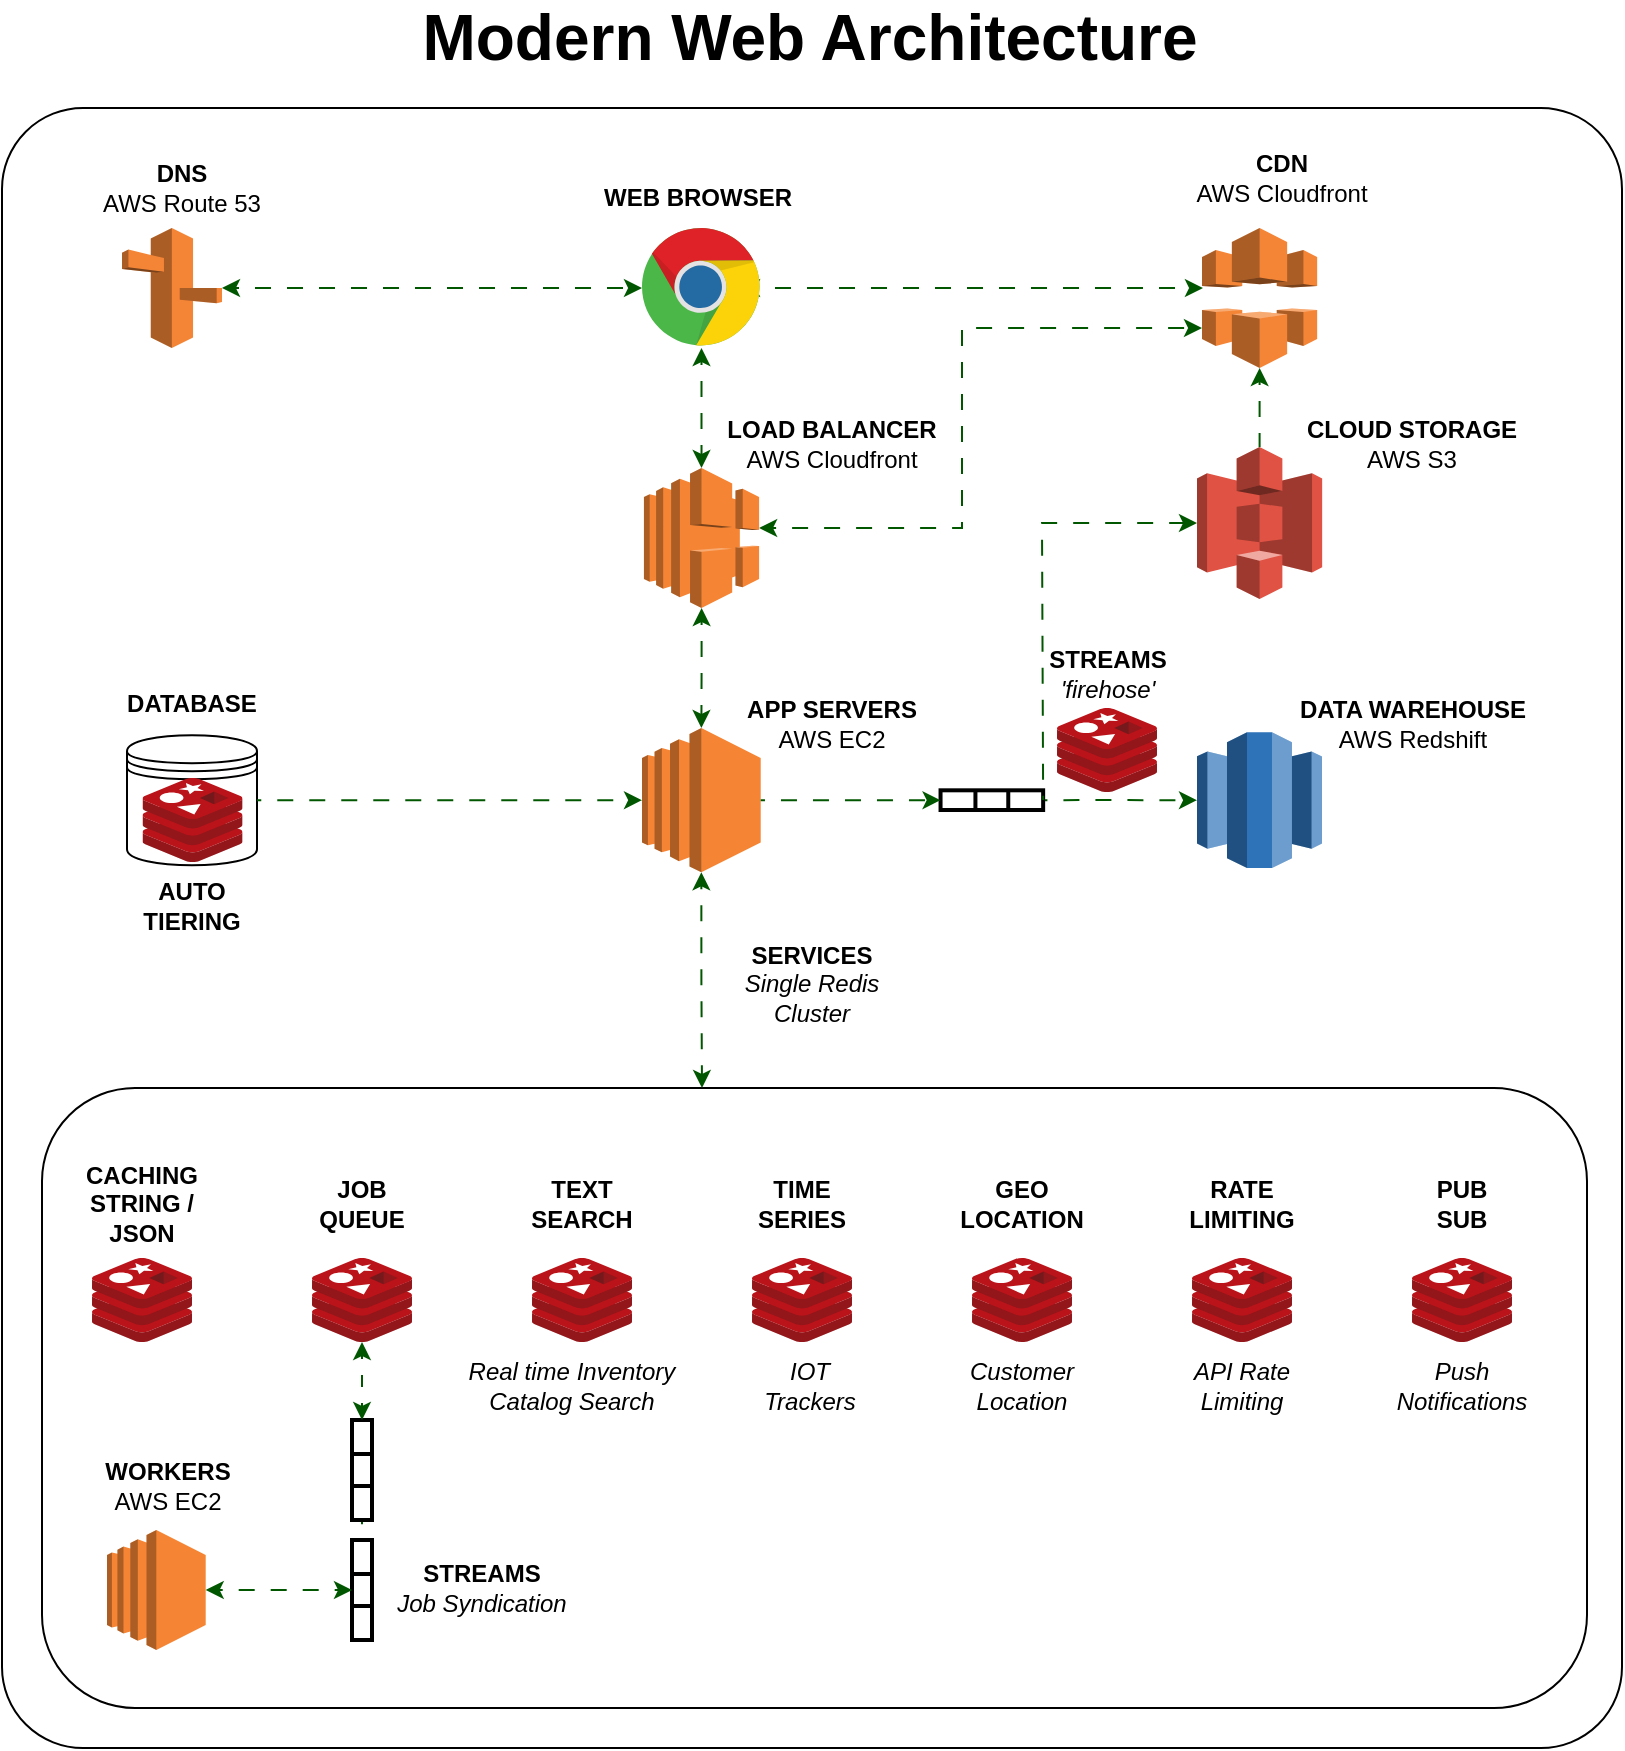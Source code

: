 <mxfile version="22.1.16" type="github">
  <diagram name="Page-1" id="AaMWgPsMxkMeqbZModzo">
    <mxGraphModel dx="977" dy="619" grid="1" gridSize="10" guides="1" tooltips="1" connect="1" arrows="1" fold="1" page="1" pageScale="1" pageWidth="827" pageHeight="1169" math="0" shadow="0">
      <root>
        <mxCell id="0" />
        <mxCell id="1" parent="0" />
        <mxCell id="kEYijuz1bv-vJgQnE_e6-93" value="" style="rounded=1;whiteSpace=wrap;html=1;arcSize=5;" vertex="1" parent="1">
          <mxGeometry x="10" y="60" width="810" height="820" as="geometry" />
        </mxCell>
        <mxCell id="kEYijuz1bv-vJgQnE_e6-61" value="" style="rounded=1;whiteSpace=wrap;html=1;" vertex="1" parent="1">
          <mxGeometry x="30" y="550" width="772.5" height="310" as="geometry" />
        </mxCell>
        <mxCell id="kEYijuz1bv-vJgQnE_e6-85" value="Modern Web Architecture" style="text;strokeColor=none;align=center;fillColor=none;html=1;verticalAlign=middle;whiteSpace=wrap;rounded=0;fontStyle=1;fontSize=32;" vertex="1" parent="1">
          <mxGeometry x="214" y="10" width="400" height="30" as="geometry" />
        </mxCell>
        <mxCell id="kEYijuz1bv-vJgQnE_e6-14" value="" style="shape=datastore;whiteSpace=wrap;html=1;" vertex="1" parent="1">
          <mxGeometry x="72.5" y="373.58" width="65" height="65" as="geometry" />
        </mxCell>
        <mxCell id="kEYijuz1bv-vJgQnE_e6-1" value="" style="outlineConnect=0;dashed=0;verticalLabelPosition=bottom;verticalAlign=top;align=center;html=1;shape=mxgraph.aws3.route_53;fillColor=#F58536;gradientColor=none;" vertex="1" parent="1">
          <mxGeometry x="70" y="120" width="50" height="60" as="geometry" />
        </mxCell>
        <mxCell id="kEYijuz1bv-vJgQnE_e6-2" value="&lt;b&gt;DNS&lt;/b&gt;&lt;br&gt;AWS Route 53" style="text;strokeColor=none;align=center;fillColor=none;html=1;verticalAlign=middle;whiteSpace=wrap;rounded=0;" vertex="1" parent="1">
          <mxGeometry x="40" y="70" width="120" height="60" as="geometry" />
        </mxCell>
        <mxCell id="kEYijuz1bv-vJgQnE_e6-48" style="edgeStyle=orthogonalEdgeStyle;rounded=0;orthogonalLoop=1;jettySize=auto;html=1;startArrow=classic;startFill=1;flowAnimation=1;fillColor=#008a00;strokeColor=#005700;" edge="1" parent="1">
          <mxGeometry relative="1" as="geometry">
            <mxPoint x="610.48" y="150" as="targetPoint" />
            <mxPoint x="380.0" y="150.0" as="sourcePoint" />
          </mxGeometry>
        </mxCell>
        <mxCell id="kEYijuz1bv-vJgQnE_e6-6" value="" style="dashed=0;outlineConnect=0;html=1;align=center;labelPosition=center;verticalLabelPosition=bottom;verticalAlign=top;shape=mxgraph.weblogos.chrome" vertex="1" parent="1">
          <mxGeometry x="330" y="120" width="59.52" height="60" as="geometry" />
        </mxCell>
        <mxCell id="kEYijuz1bv-vJgQnE_e6-43" style="edgeStyle=orthogonalEdgeStyle;rounded=0;orthogonalLoop=1;jettySize=auto;html=1;startArrow=classic;startFill=1;flowAnimation=1;fillColor=#008a00;strokeColor=#005700;" edge="1" parent="1" source="kEYijuz1bv-vJgQnE_e6-1" target="kEYijuz1bv-vJgQnE_e6-6">
          <mxGeometry relative="1" as="geometry" />
        </mxCell>
        <mxCell id="kEYijuz1bv-vJgQnE_e6-7" value="&lt;b&gt;WEB BROWSER&lt;br&gt;&lt;/b&gt;" style="text;strokeColor=none;align=center;fillColor=none;html=1;verticalAlign=middle;whiteSpace=wrap;rounded=0;" vertex="1" parent="1">
          <mxGeometry x="300" y="90" width="116.2" height="30" as="geometry" />
        </mxCell>
        <mxCell id="kEYijuz1bv-vJgQnE_e6-8" value="" style="outlineConnect=0;dashed=0;verticalLabelPosition=bottom;verticalAlign=top;align=center;html=1;shape=mxgraph.aws3.cloudfront;fillColor=#F58536;gradientColor=none;" vertex="1" parent="1">
          <mxGeometry x="610" y="120" width="57.58" height="70" as="geometry" />
        </mxCell>
        <mxCell id="kEYijuz1bv-vJgQnE_e6-9" value="&lt;b&gt;CDN&lt;/b&gt;&lt;br&gt;AWS Cloudfront" style="text;strokeColor=none;align=center;fillColor=none;html=1;verticalAlign=middle;whiteSpace=wrap;rounded=0;" vertex="1" parent="1">
          <mxGeometry x="600" y="70" width="100" height="50" as="geometry" />
        </mxCell>
        <mxCell id="kEYijuz1bv-vJgQnE_e6-47" style="edgeStyle=orthogonalEdgeStyle;rounded=0;orthogonalLoop=1;jettySize=auto;html=1;startArrow=classic;startFill=1;flowAnimation=1;fillColor=#008a00;strokeColor=#005700;" edge="1" parent="1" source="kEYijuz1bv-vJgQnE_e6-10" target="kEYijuz1bv-vJgQnE_e6-8">
          <mxGeometry relative="1" as="geometry">
            <mxPoint x="500" y="190" as="targetPoint" />
            <Array as="points">
              <mxPoint x="490" y="270" />
              <mxPoint x="490" y="170" />
            </Array>
          </mxGeometry>
        </mxCell>
        <mxCell id="kEYijuz1bv-vJgQnE_e6-10" value="" style="outlineConnect=0;dashed=0;verticalLabelPosition=bottom;verticalAlign=top;align=center;html=1;shape=mxgraph.aws3.elastic_load_balancing;fillColor=#F58534;gradientColor=none;" vertex="1" parent="1">
          <mxGeometry x="330.97" y="240" width="57.58" height="70" as="geometry" />
        </mxCell>
        <mxCell id="kEYijuz1bv-vJgQnE_e6-11" value="&lt;b&gt;LOAD BALANCER&lt;/b&gt;&lt;br&gt;AWS Cloudfront" style="text;strokeColor=none;align=center;fillColor=none;html=1;verticalAlign=middle;whiteSpace=wrap;rounded=0;" vertex="1" parent="1">
          <mxGeometry x="370" y="200" width="110" height="55" as="geometry" />
        </mxCell>
        <mxCell id="kEYijuz1bv-vJgQnE_e6-70" style="edgeStyle=orthogonalEdgeStyle;rounded=0;orthogonalLoop=1;jettySize=auto;html=1;exitX=0.5;exitY=1;exitDx=0;exitDy=0;exitPerimeter=0;startArrow=classic;startFill=1;flowAnimation=1;fillColor=#008a00;strokeColor=#005700;" edge="1" parent="1" source="kEYijuz1bv-vJgQnE_e6-12">
          <mxGeometry relative="1" as="geometry">
            <mxPoint x="360" y="550" as="targetPoint" />
          </mxGeometry>
        </mxCell>
        <mxCell id="kEYijuz1bv-vJgQnE_e6-12" value="" style="outlineConnect=0;dashed=0;verticalLabelPosition=bottom;verticalAlign=top;align=center;html=1;shape=mxgraph.aws3.ec2;fillColor=#F58534;gradientColor=none;" vertex="1" parent="1">
          <mxGeometry x="330" y="370" width="59.35" height="72.16" as="geometry" />
        </mxCell>
        <mxCell id="kEYijuz1bv-vJgQnE_e6-46" style="edgeStyle=orthogonalEdgeStyle;rounded=0;orthogonalLoop=1;jettySize=auto;html=1;startArrow=classic;startFill=1;flowAnimation=1;fillColor=#008a00;strokeColor=#005700;" edge="1" parent="1" source="kEYijuz1bv-vJgQnE_e6-10" target="kEYijuz1bv-vJgQnE_e6-12">
          <mxGeometry relative="1" as="geometry" />
        </mxCell>
        <mxCell id="kEYijuz1bv-vJgQnE_e6-13" value="&lt;b&gt;APP SERVERS&lt;/b&gt;&lt;br&gt;AWS EC2" style="text;strokeColor=none;align=center;fillColor=none;html=1;verticalAlign=middle;whiteSpace=wrap;rounded=0;" vertex="1" parent="1">
          <mxGeometry x="370" y="340" width="110" height="55" as="geometry" />
        </mxCell>
        <mxCell id="kEYijuz1bv-vJgQnE_e6-72" style="edgeStyle=orthogonalEdgeStyle;rounded=0;orthogonalLoop=1;jettySize=auto;html=1;exitX=1;exitY=0.5;exitDx=0;exitDy=0;flowAnimation=1;fillColor=#008a00;strokeColor=#005700;" edge="1" parent="1" source="kEYijuz1bv-vJgQnE_e6-14" target="kEYijuz1bv-vJgQnE_e6-12">
          <mxGeometry relative="1" as="geometry" />
        </mxCell>
        <mxCell id="kEYijuz1bv-vJgQnE_e6-15" value="&lt;b&gt;DATABASE&lt;/b&gt;" style="text;strokeColor=none;align=center;fillColor=none;html=1;verticalAlign=middle;whiteSpace=wrap;rounded=0;" vertex="1" parent="1">
          <mxGeometry x="50.27" y="330" width="110" height="55" as="geometry" />
        </mxCell>
        <mxCell id="kEYijuz1bv-vJgQnE_e6-16" value="" style="outlineConnect=0;dashed=0;verticalLabelPosition=bottom;verticalAlign=top;align=center;html=1;shape=mxgraph.aws3.s3;fillColor=#E05243;gradientColor=none;" vertex="1" parent="1">
          <mxGeometry x="607.5" y="229.45" width="62.58" height="76.09" as="geometry" />
        </mxCell>
        <mxCell id="kEYijuz1bv-vJgQnE_e6-51" value="" style="edgeStyle=orthogonalEdgeStyle;rounded=0;orthogonalLoop=1;jettySize=auto;html=1;startArrow=classic;startFill=1;endArrow=none;endFill=0;flowAnimation=1;fillColor=#008a00;strokeColor=#005700;" edge="1" parent="1" source="kEYijuz1bv-vJgQnE_e6-8" target="kEYijuz1bv-vJgQnE_e6-16">
          <mxGeometry relative="1" as="geometry" />
        </mxCell>
        <mxCell id="kEYijuz1bv-vJgQnE_e6-17" value="&lt;b&gt;CLOUD STORAGE&lt;/b&gt;&lt;br&gt;AWS S3" style="text;strokeColor=none;align=center;fillColor=none;html=1;verticalAlign=middle;whiteSpace=wrap;rounded=0;" vertex="1" parent="1">
          <mxGeometry x="660" y="200" width="110" height="55" as="geometry" />
        </mxCell>
        <mxCell id="kEYijuz1bv-vJgQnE_e6-19" value="" style="outlineConnect=0;dashed=0;verticalLabelPosition=bottom;verticalAlign=top;align=center;html=1;shape=mxgraph.aws3.redshift;fillColor=#2E73B8;gradientColor=none;" vertex="1" parent="1">
          <mxGeometry x="607.5" y="372.16" width="62.5" height="67.84" as="geometry" />
        </mxCell>
        <mxCell id="kEYijuz1bv-vJgQnE_e6-20" value="&lt;b&gt;DATA WAREHOUSE&lt;/b&gt;&lt;br&gt;AWS Redshift" style="text;strokeColor=none;align=center;fillColor=none;html=1;verticalAlign=middle;whiteSpace=wrap;rounded=0;" vertex="1" parent="1">
          <mxGeometry x="652.5" y="340" width="125" height="55" as="geometry" />
        </mxCell>
        <mxCell id="kEYijuz1bv-vJgQnE_e6-21" value="" style="image;sketch=0;aspect=fixed;html=1;points=[];align=center;fontSize=12;image=img/lib/mscae/Cache_Redis_Product.svg;" vertex="1" parent="1">
          <mxGeometry x="55" y="635" width="50" height="42" as="geometry" />
        </mxCell>
        <mxCell id="kEYijuz1bv-vJgQnE_e6-22" value="" style="image;sketch=0;aspect=fixed;html=1;points=[];align=center;fontSize=12;image=img/lib/mscae/Cache_Redis_Product.svg;" vertex="1" parent="1">
          <mxGeometry x="165" y="635" width="50" height="42" as="geometry" />
        </mxCell>
        <mxCell id="kEYijuz1bv-vJgQnE_e6-23" value="" style="image;sketch=0;aspect=fixed;html=1;points=[];align=center;fontSize=12;image=img/lib/mscae/Cache_Redis_Product.svg;" vertex="1" parent="1">
          <mxGeometry x="275" y="635" width="50" height="42" as="geometry" />
        </mxCell>
        <mxCell id="kEYijuz1bv-vJgQnE_e6-24" value="" style="image;sketch=0;aspect=fixed;html=1;points=[];align=center;fontSize=12;image=img/lib/mscae/Cache_Redis_Product.svg;" vertex="1" parent="1">
          <mxGeometry x="385" y="635" width="50" height="42" as="geometry" />
        </mxCell>
        <mxCell id="kEYijuz1bv-vJgQnE_e6-25" value="" style="image;sketch=0;aspect=fixed;html=1;points=[];align=center;fontSize=12;image=img/lib/mscae/Cache_Redis_Product.svg;" vertex="1" parent="1">
          <mxGeometry x="495" y="635" width="50" height="42" as="geometry" />
        </mxCell>
        <mxCell id="kEYijuz1bv-vJgQnE_e6-26" value="&lt;b&gt;CACHING&lt;br&gt;STRING / JSON&lt;br&gt;&lt;/b&gt;" style="text;strokeColor=none;align=center;fillColor=none;html=1;verticalAlign=middle;whiteSpace=wrap;rounded=0;" vertex="1" parent="1">
          <mxGeometry x="50" y="580" width="60" height="55" as="geometry" />
        </mxCell>
        <mxCell id="kEYijuz1bv-vJgQnE_e6-27" value="&lt;b&gt;JOB &lt;br&gt;QUEUE&lt;/b&gt;" style="text;strokeColor=none;align=center;fillColor=none;html=1;verticalAlign=middle;whiteSpace=wrap;rounded=0;" vertex="1" parent="1">
          <mxGeometry x="160" y="594" width="60" height="27" as="geometry" />
        </mxCell>
        <mxCell id="kEYijuz1bv-vJgQnE_e6-84" style="edgeStyle=orthogonalEdgeStyle;rounded=0;orthogonalLoop=1;jettySize=auto;html=1;exitX=0.5;exitY=1;exitDx=0;exitDy=0;entryX=0.5;entryY=0;entryDx=0;entryDy=0;endArrow=none;endFill=0;flowAnimation=1;fillColor=#008a00;strokeColor=#005700;" edge="1" parent="1" source="kEYijuz1bv-vJgQnE_e6-28" target="kEYijuz1bv-vJgQnE_e6-29">
          <mxGeometry relative="1" as="geometry" />
        </mxCell>
        <mxCell id="kEYijuz1bv-vJgQnE_e6-28" value="" style="strokeWidth=2;html=1;shape=mxgraph.lean_mapping.buffer_or_safety_stock;" vertex="1" parent="1">
          <mxGeometry x="185" y="716" width="10" height="50" as="geometry" />
        </mxCell>
        <mxCell id="kEYijuz1bv-vJgQnE_e6-79" style="edgeStyle=orthogonalEdgeStyle;rounded=0;orthogonalLoop=1;jettySize=auto;html=1;entryX=0.5;entryY=0;entryDx=0;entryDy=0;startArrow=classic;startFill=1;flowAnimation=1;fillColor=#008a00;strokeColor=#005700;" edge="1" parent="1" source="kEYijuz1bv-vJgQnE_e6-22" target="kEYijuz1bv-vJgQnE_e6-28">
          <mxGeometry relative="1" as="geometry" />
        </mxCell>
        <mxCell id="kEYijuz1bv-vJgQnE_e6-29" value="" style="strokeWidth=2;html=1;shape=mxgraph.lean_mapping.buffer_or_safety_stock;" vertex="1" parent="1">
          <mxGeometry x="185" y="776" width="10" height="50" as="geometry" />
        </mxCell>
        <mxCell id="kEYijuz1bv-vJgQnE_e6-74" style="edgeStyle=orthogonalEdgeStyle;rounded=0;orthogonalLoop=1;jettySize=auto;html=1;entryX=0;entryY=0.5;entryDx=0;entryDy=0;startArrow=classic;startFill=1;flowAnimation=1;fillColor=#008a00;strokeColor=#005700;" edge="1" parent="1" source="kEYijuz1bv-vJgQnE_e6-30" target="kEYijuz1bv-vJgQnE_e6-29">
          <mxGeometry relative="1" as="geometry" />
        </mxCell>
        <mxCell id="kEYijuz1bv-vJgQnE_e6-30" value="" style="outlineConnect=0;dashed=0;verticalLabelPosition=bottom;verticalAlign=top;align=center;html=1;shape=mxgraph.aws3.ec2;fillColor=#F58534;gradientColor=none;" vertex="1" parent="1">
          <mxGeometry x="62.5" y="771" width="49.35" height="60" as="geometry" />
        </mxCell>
        <mxCell id="kEYijuz1bv-vJgQnE_e6-31" value="&lt;b&gt;WORKERS&lt;/b&gt;&lt;br&gt;AWS EC2" style="text;strokeColor=none;align=center;fillColor=none;html=1;verticalAlign=middle;whiteSpace=wrap;rounded=0;" vertex="1" parent="1">
          <mxGeometry x="37.5" y="721" width="110" height="55" as="geometry" />
        </mxCell>
        <mxCell id="kEYijuz1bv-vJgQnE_e6-32" value="&lt;b&gt;TEXT&lt;br&gt;SEARCH&lt;/b&gt;" style="text;strokeColor=none;align=center;fillColor=none;html=1;verticalAlign=middle;whiteSpace=wrap;rounded=0;" vertex="1" parent="1">
          <mxGeometry x="270" y="594" width="60" height="27" as="geometry" />
        </mxCell>
        <mxCell id="kEYijuz1bv-vJgQnE_e6-33" value="&lt;b&gt;TIME&lt;br&gt;SERIES&lt;/b&gt;" style="text;strokeColor=none;align=center;fillColor=none;html=1;verticalAlign=middle;whiteSpace=wrap;rounded=0;" vertex="1" parent="1">
          <mxGeometry x="380" y="594" width="60" height="27" as="geometry" />
        </mxCell>
        <mxCell id="kEYijuz1bv-vJgQnE_e6-34" value="&lt;b&gt;GEO&lt;br&gt;LOCATION&lt;br&gt;&lt;/b&gt;" style="text;strokeColor=none;align=center;fillColor=none;html=1;verticalAlign=middle;whiteSpace=wrap;rounded=0;" vertex="1" parent="1">
          <mxGeometry x="490" y="594" width="60" height="27" as="geometry" />
        </mxCell>
        <mxCell id="kEYijuz1bv-vJgQnE_e6-35" value="&lt;b&gt;RATE&lt;br&gt;LIMITING&lt;br&gt;&lt;/b&gt;" style="text;strokeColor=none;align=center;fillColor=none;html=1;verticalAlign=middle;whiteSpace=wrap;rounded=0;" vertex="1" parent="1">
          <mxGeometry x="600" y="594" width="60" height="27" as="geometry" />
        </mxCell>
        <mxCell id="kEYijuz1bv-vJgQnE_e6-36" value="" style="image;sketch=0;aspect=fixed;html=1;points=[];align=center;fontSize=12;image=img/lib/mscae/Cache_Redis_Product.svg;" vertex="1" parent="1">
          <mxGeometry x="605" y="635" width="50" height="42" as="geometry" />
        </mxCell>
        <mxCell id="kEYijuz1bv-vJgQnE_e6-37" value="&lt;b&gt;PUB&lt;br&gt;SUB&lt;br&gt;&lt;/b&gt;" style="text;strokeColor=none;align=center;fillColor=none;html=1;verticalAlign=middle;whiteSpace=wrap;rounded=0;" vertex="1" parent="1">
          <mxGeometry x="710" y="594" width="60" height="27" as="geometry" />
        </mxCell>
        <mxCell id="kEYijuz1bv-vJgQnE_e6-38" value="" style="image;sketch=0;aspect=fixed;html=1;points=[];align=center;fontSize=12;image=img/lib/mscae/Cache_Redis_Product.svg;" vertex="1" parent="1">
          <mxGeometry x="715" y="635" width="50" height="42" as="geometry" />
        </mxCell>
        <mxCell id="kEYijuz1bv-vJgQnE_e6-39" value="" style="image;sketch=0;aspect=fixed;html=1;points=[];align=center;fontSize=12;image=img/lib/mscae/Cache_Redis_Product.svg;" vertex="1" parent="1">
          <mxGeometry x="80.27" y="395" width="50" height="42" as="geometry" />
        </mxCell>
        <mxCell id="kEYijuz1bv-vJgQnE_e6-40" value="&lt;b&gt;AUTO TIERING&lt;br&gt;&lt;/b&gt;" style="text;strokeColor=none;align=center;fillColor=none;html=1;verticalAlign=middle;whiteSpace=wrap;rounded=0;" vertex="1" parent="1">
          <mxGeometry x="75.27" y="431.73" width="60" height="55" as="geometry" />
        </mxCell>
        <mxCell id="kEYijuz1bv-vJgQnE_e6-55" value="" style="edgeStyle=orthogonalEdgeStyle;rounded=0;orthogonalLoop=1;jettySize=auto;html=1;flowAnimation=1;fillColor=#008a00;strokeColor=#005700;" edge="1" parent="1" source="kEYijuz1bv-vJgQnE_e6-42" target="kEYijuz1bv-vJgQnE_e6-19">
          <mxGeometry relative="1" as="geometry" />
        </mxCell>
        <mxCell id="kEYijuz1bv-vJgQnE_e6-42" value="" style="strokeWidth=2;html=1;shape=mxgraph.lean_mapping.buffer_or_safety_stock;rotation=90;" vertex="1" parent="1">
          <mxGeometry x="500" y="380.43" width="9.85" height="51.3" as="geometry" />
        </mxCell>
        <mxCell id="kEYijuz1bv-vJgQnE_e6-45" style="edgeStyle=orthogonalEdgeStyle;rounded=0;orthogonalLoop=1;jettySize=auto;html=1;entryX=0.5;entryY=0;entryDx=0;entryDy=0;entryPerimeter=0;startArrow=classic;startFill=1;flowAnimation=1;fillColor=#008a00;strokeColor=#005700;" edge="1" parent="1" source="kEYijuz1bv-vJgQnE_e6-6" target="kEYijuz1bv-vJgQnE_e6-10">
          <mxGeometry relative="1" as="geometry" />
        </mxCell>
        <mxCell id="kEYijuz1bv-vJgQnE_e6-54" value="" style="edgeStyle=orthogonalEdgeStyle;rounded=0;orthogonalLoop=1;jettySize=auto;html=1;flowAnimation=1;fillColor=#008a00;strokeColor=#005700;" edge="1" parent="1" source="kEYijuz1bv-vJgQnE_e6-12" target="kEYijuz1bv-vJgQnE_e6-42">
          <mxGeometry relative="1" as="geometry" />
        </mxCell>
        <mxCell id="kEYijuz1bv-vJgQnE_e6-57" style="edgeStyle=orthogonalEdgeStyle;rounded=0;orthogonalLoop=1;jettySize=auto;html=1;entryX=0;entryY=0.5;entryDx=0;entryDy=0;entryPerimeter=0;flowAnimation=1;fillColor=#008a00;strokeColor=#005700;" edge="1" parent="1" source="kEYijuz1bv-vJgQnE_e6-42" target="kEYijuz1bv-vJgQnE_e6-16">
          <mxGeometry relative="1" as="geometry">
            <Array as="points">
              <mxPoint x="530" y="406" />
              <mxPoint x="530" y="268" />
            </Array>
          </mxGeometry>
        </mxCell>
        <mxCell id="kEYijuz1bv-vJgQnE_e6-59" value="&lt;b&gt;STREAMS&lt;/b&gt;&lt;br&gt;&lt;i&gt;&#39;firehose&#39;&lt;/i&gt;" style="text;strokeColor=none;align=center;fillColor=none;html=1;verticalAlign=middle;whiteSpace=wrap;rounded=0;" vertex="1" parent="1">
          <mxGeometry x="507.5" y="315" width="110" height="55" as="geometry" />
        </mxCell>
        <mxCell id="kEYijuz1bv-vJgQnE_e6-60" value="" style="image;sketch=0;aspect=fixed;html=1;points=[];align=center;fontSize=12;image=img/lib/mscae/Cache_Redis_Product.svg;" vertex="1" parent="1">
          <mxGeometry x="537.5" y="360" width="50" height="42" as="geometry" />
        </mxCell>
        <mxCell id="kEYijuz1bv-vJgQnE_e6-81" value="&lt;b&gt;SERVICES&lt;/b&gt;&lt;br&gt;&lt;i&gt;Single Redis Cluster&lt;/i&gt;" style="text;strokeColor=none;align=center;fillColor=none;html=1;verticalAlign=middle;whiteSpace=wrap;rounded=0;" vertex="1" parent="1">
          <mxGeometry x="360" y="470" width="110" height="55" as="geometry" />
        </mxCell>
        <mxCell id="kEYijuz1bv-vJgQnE_e6-82" value="&lt;b&gt;STREAMS&lt;/b&gt;&lt;br&gt;&lt;i&gt;Job Syndication&lt;/i&gt;" style="text;strokeColor=none;align=center;fillColor=none;html=1;verticalAlign=middle;whiteSpace=wrap;rounded=0;" vertex="1" parent="1">
          <mxGeometry x="195" y="790" width="110" height="20" as="geometry" />
        </mxCell>
        <mxCell id="kEYijuz1bv-vJgQnE_e6-86" value="&lt;i&gt;Real time Inventory&lt;br&gt;Catalog Search&lt;br&gt;&lt;/i&gt;" style="text;strokeColor=none;align=center;fillColor=none;html=1;verticalAlign=middle;whiteSpace=wrap;rounded=0;" vertex="1" parent="1">
          <mxGeometry x="240" y="689" width="110" height="20" as="geometry" />
        </mxCell>
        <mxCell id="kEYijuz1bv-vJgQnE_e6-87" value="&lt;i&gt;IOT&lt;br&gt;Trackers&lt;br&gt;&lt;/i&gt;" style="text;strokeColor=none;align=center;fillColor=none;html=1;verticalAlign=middle;whiteSpace=wrap;rounded=0;" vertex="1" parent="1">
          <mxGeometry x="359" y="689" width="110" height="20" as="geometry" />
        </mxCell>
        <mxCell id="kEYijuz1bv-vJgQnE_e6-88" value="&lt;i&gt;Customer &lt;br&gt;Location&lt;br&gt;&lt;/i&gt;" style="text;strokeColor=none;align=center;fillColor=none;html=1;verticalAlign=middle;whiteSpace=wrap;rounded=0;" vertex="1" parent="1">
          <mxGeometry x="465" y="689" width="110" height="20" as="geometry" />
        </mxCell>
        <mxCell id="kEYijuz1bv-vJgQnE_e6-89" value="&lt;i&gt;API Rate&lt;br&gt;Limiting&lt;br&gt;&lt;/i&gt;" style="text;strokeColor=none;align=center;fillColor=none;html=1;verticalAlign=middle;whiteSpace=wrap;rounded=0;" vertex="1" parent="1">
          <mxGeometry x="575" y="689" width="110" height="20" as="geometry" />
        </mxCell>
        <mxCell id="kEYijuz1bv-vJgQnE_e6-90" value="&lt;i&gt;Push&lt;br&gt;Notifications&lt;br&gt;&lt;/i&gt;" style="text;strokeColor=none;align=center;fillColor=none;html=1;verticalAlign=middle;whiteSpace=wrap;rounded=0;" vertex="1" parent="1">
          <mxGeometry x="685" y="689" width="110" height="20" as="geometry" />
        </mxCell>
      </root>
    </mxGraphModel>
  </diagram>
</mxfile>
